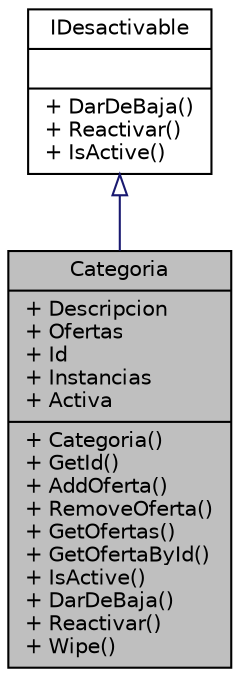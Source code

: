 digraph "Categoria"
{
 // INTERACTIVE_SVG=YES
 // LATEX_PDF_SIZE
  edge [fontname="Helvetica",fontsize="10",labelfontname="Helvetica",labelfontsize="10"];
  node [fontname="Helvetica",fontsize="10",shape=record];
  Node1 [label="{Categoria\n|+ Descripcion\l+ Ofertas\l+ Id\l+ Instancias\l+ Activa\l|+ Categoria()\l+ GetId()\l+ AddOferta()\l+ RemoveOferta()\l+ GetOfertas()\l+ GetOfertaById()\l+ IsActive()\l+ DarDeBaja()\l+ Reactivar()\l+ Wipe()\l}",height=0.2,width=0.4,color="black", fillcolor="grey75", style="filled", fontcolor="black",tooltip="Clase para conocer y agregar categorias de ofertas de servicio."];
  Node2 -> Node1 [dir="back",color="midnightblue",fontsize="10",style="solid",arrowtail="onormal",fontname="Helvetica"];
  Node2 [label="{IDesactivable\n||+ DarDeBaja()\l+ Reactivar()\l+ IsActive()\l}",height=0.2,width=0.4,color="black", fillcolor="white", style="filled",URL="$interfaceIDesactivable.html",tooltip="Interfaz para el manejo de actividad de un usuario, una categoría, etc."];
}
